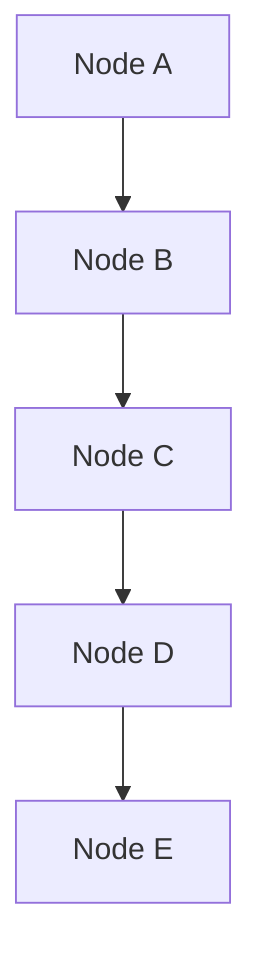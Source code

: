 graph TD;
    A["Node A"] --> B["Node B"];
    B --> C["Node C"];
    C --> D["Node D"];
    D --> E["Node E"];